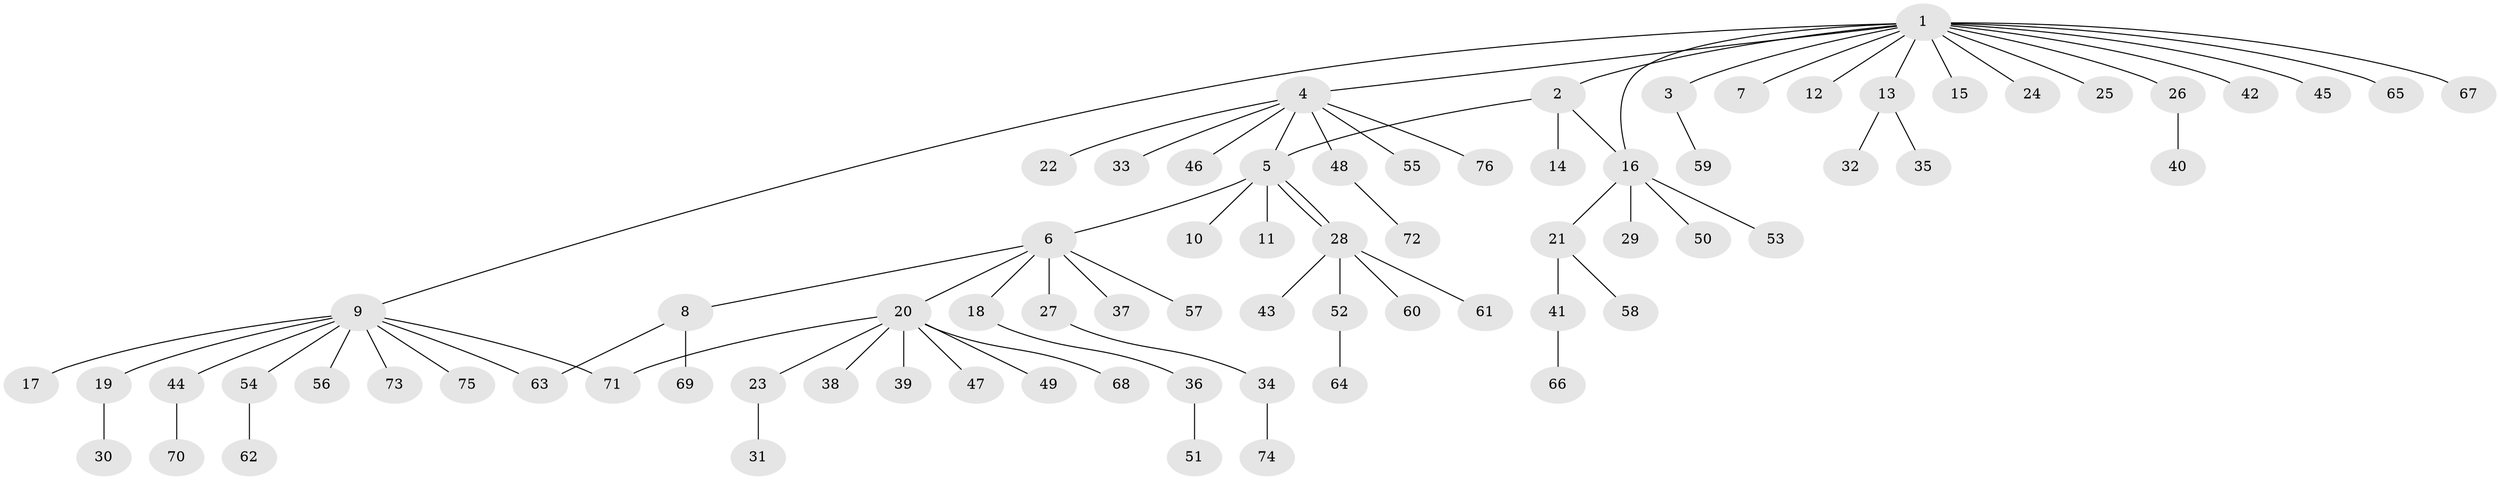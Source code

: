 // Generated by graph-tools (version 1.1) at 2025/11/02/27/25 16:11:11]
// undirected, 76 vertices, 80 edges
graph export_dot {
graph [start="1"]
  node [color=gray90,style=filled];
  1;
  2;
  3;
  4;
  5;
  6;
  7;
  8;
  9;
  10;
  11;
  12;
  13;
  14;
  15;
  16;
  17;
  18;
  19;
  20;
  21;
  22;
  23;
  24;
  25;
  26;
  27;
  28;
  29;
  30;
  31;
  32;
  33;
  34;
  35;
  36;
  37;
  38;
  39;
  40;
  41;
  42;
  43;
  44;
  45;
  46;
  47;
  48;
  49;
  50;
  51;
  52;
  53;
  54;
  55;
  56;
  57;
  58;
  59;
  60;
  61;
  62;
  63;
  64;
  65;
  66;
  67;
  68;
  69;
  70;
  71;
  72;
  73;
  74;
  75;
  76;
  1 -- 2;
  1 -- 3;
  1 -- 4;
  1 -- 7;
  1 -- 9;
  1 -- 12;
  1 -- 13;
  1 -- 15;
  1 -- 16;
  1 -- 24;
  1 -- 25;
  1 -- 26;
  1 -- 42;
  1 -- 45;
  1 -- 65;
  1 -- 67;
  2 -- 5;
  2 -- 14;
  2 -- 16;
  3 -- 59;
  4 -- 5;
  4 -- 22;
  4 -- 33;
  4 -- 46;
  4 -- 48;
  4 -- 55;
  4 -- 76;
  5 -- 6;
  5 -- 10;
  5 -- 11;
  5 -- 28;
  5 -- 28;
  6 -- 8;
  6 -- 18;
  6 -- 20;
  6 -- 27;
  6 -- 37;
  6 -- 57;
  8 -- 63;
  8 -- 69;
  9 -- 17;
  9 -- 19;
  9 -- 44;
  9 -- 54;
  9 -- 56;
  9 -- 63;
  9 -- 71;
  9 -- 73;
  9 -- 75;
  13 -- 32;
  13 -- 35;
  16 -- 21;
  16 -- 29;
  16 -- 50;
  16 -- 53;
  18 -- 36;
  19 -- 30;
  20 -- 23;
  20 -- 38;
  20 -- 39;
  20 -- 47;
  20 -- 49;
  20 -- 68;
  20 -- 71;
  21 -- 41;
  21 -- 58;
  23 -- 31;
  26 -- 40;
  27 -- 34;
  28 -- 43;
  28 -- 52;
  28 -- 60;
  28 -- 61;
  34 -- 74;
  36 -- 51;
  41 -- 66;
  44 -- 70;
  48 -- 72;
  52 -- 64;
  54 -- 62;
}
